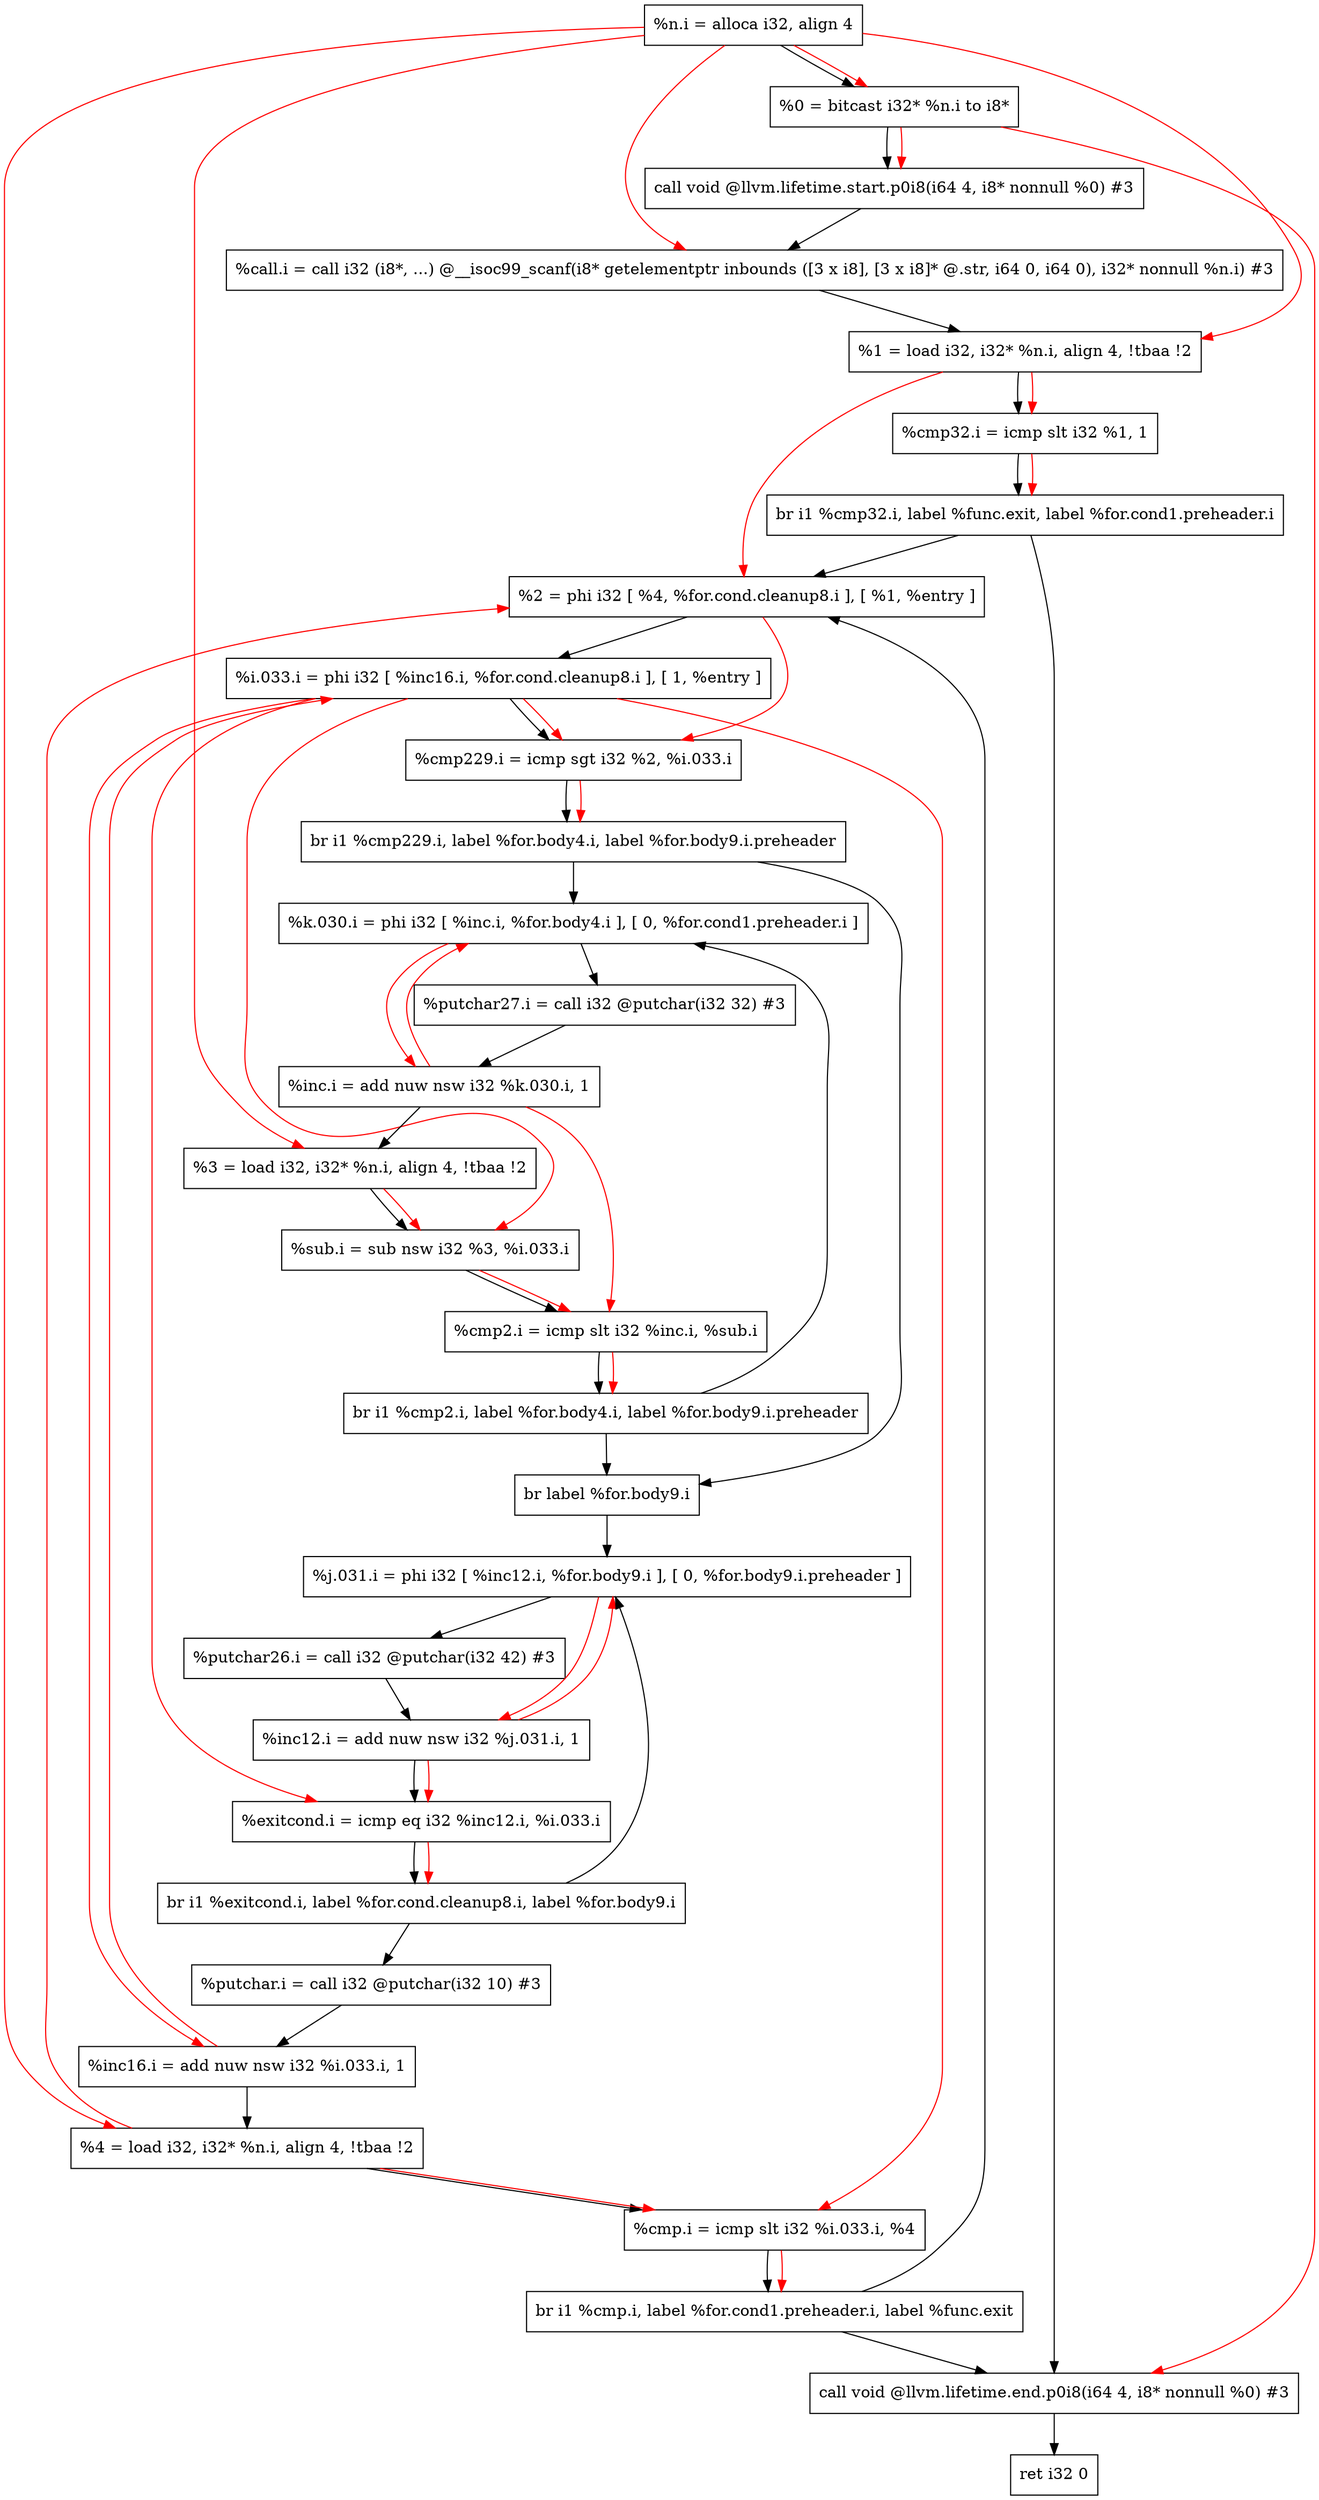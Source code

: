 digraph "CDFG for'main' function" {
	Node0x55b73a13ad88[shape=record, label="  %n.i = alloca i32, align 4"];
	Node0x55b73a13c5d8[shape=record, label="  %0 = bitcast i32* %n.i to i8*"];
	Node0x55b73a13e0d8[shape=record, label="  call void @llvm.lifetime.start.p0i8(i64 4, i8* nonnull %0) #3"];
	Node0x55b73a13e1c8[shape=record, label="  %call.i = call i32 (i8*, ...) @__isoc99_scanf(i8* getelementptr inbounds ([3 x i8], [3 x i8]* @.str, i64 0, i64 0), i32* nonnull %n.i) #3"];
	Node0x55b73a13c028[shape=record, label="  %1 = load i32, i32* %n.i, align 4, !tbaa !2"];
	Node0x55b73a13e2c0[shape=record, label="  %cmp32.i = icmp slt i32 %1, 1"];
	Node0x55b73a13e4f8[shape=record, label="  br i1 %cmp32.i, label %func.exit, label %for.cond1.preheader.i"];
	Node0x55b73a13e668[shape=record, label="  %2 = phi i32 [ %4, %for.cond.cleanup8.i ], [ %1, %entry ]"];
	Node0x55b73a13e7f8[shape=record, label="  %i.033.i = phi i32 [ %inc16.i, %for.cond.cleanup8.i ], [ 1, %entry ]"];
	Node0x55b73a13e8e0[shape=record, label="  %cmp229.i = icmp sgt i32 %2, %i.033.i"];
	Node0x55b73a13eb48[shape=record, label="  br i1 %cmp229.i, label %for.body4.i, label %for.body9.i.preheader"];
	Node0x55b73a13ebf8[shape=record, label="  br label %for.body9.i"];
	Node0x55b73a13eca8[shape=record, label="  %k.030.i = phi i32 [ %inc.i, %for.body4.i ], [ 0, %for.cond1.preheader.i ]"];
	Node0x55b73a13ef70[shape=record, label="  %putchar27.i = call i32 @putchar(i32 32) #3"];
	Node0x55b73a13f040[shape=record, label="  %inc.i = add nuw nsw i32 %k.030.i, 1"];
	Node0x55b73a13e988[shape=record, label="  %3 = load i32, i32* %n.i, align 4, !tbaa !2"];
	Node0x55b73a13f0b0[shape=record, label="  %sub.i = sub nsw i32 %3, %i.033.i"];
	Node0x55b73a13f930[shape=record, label="  %cmp2.i = icmp slt i32 %inc.i, %sub.i"];
	Node0x55b73a13f9d8[shape=record, label="  br i1 %cmp2.i, label %for.body4.i, label %for.body9.i.preheader"];
	Node0x55b73a13fa70[shape=record, label="  %putchar.i = call i32 @putchar(i32 10) #3"];
	Node0x55b73a13fb40[shape=record, label="  %inc16.i = add nuw nsw i32 %i.033.i, 1"];
	Node0x55b73a13e748[shape=record, label="  %4 = load i32, i32* %n.i, align 4, !tbaa !2"];
	Node0x55b73a13fc00[shape=record, label="  %cmp.i = icmp slt i32 %i.033.i, %4"];
	Node0x55b73a13fc88[shape=record, label="  br i1 %cmp.i, label %for.cond1.preheader.i, label %func.exit"];
	Node0x55b73a13fcf8[shape=record, label="  %j.031.i = phi i32 [ %inc12.i, %for.body9.i ], [ 0, %for.body9.i.preheader ]"];
	Node0x55b73a13fe20[shape=record, label="  %putchar26.i = call i32 @putchar(i32 42) #3"];
	Node0x55b73a13fef0[shape=record, label="  %inc12.i = add nuw nsw i32 %j.031.i, 1"];
	Node0x55b73a13ff60[shape=record, label="  %exitcond.i = icmp eq i32 %inc12.i, %i.033.i"];
	Node0x55b73a13ffe8[shape=record, label="  br i1 %exitcond.i, label %for.cond.cleanup8.i, label %for.body9.i"];
	Node0x55b73a1400b8[shape=record, label="  call void @llvm.lifetime.end.p0i8(i64 4, i8* nonnull %0) #3"];
	Node0x55b73a13e368[shape=record, label="  ret i32 0"];
	Node0x55b73a13ad88 -> Node0x55b73a13c5d8
	Node0x55b73a13c5d8 -> Node0x55b73a13e0d8
	Node0x55b73a13e0d8 -> Node0x55b73a13e1c8
	Node0x55b73a13e1c8 -> Node0x55b73a13c028
	Node0x55b73a13c028 -> Node0x55b73a13e2c0
	Node0x55b73a13e2c0 -> Node0x55b73a13e4f8
	Node0x55b73a13e4f8 -> Node0x55b73a1400b8
	Node0x55b73a13e4f8 -> Node0x55b73a13e668
	Node0x55b73a13e668 -> Node0x55b73a13e7f8
	Node0x55b73a13e7f8 -> Node0x55b73a13e8e0
	Node0x55b73a13e8e0 -> Node0x55b73a13eb48
	Node0x55b73a13eb48 -> Node0x55b73a13eca8
	Node0x55b73a13eb48 -> Node0x55b73a13ebf8
	Node0x55b73a13ebf8 -> Node0x55b73a13fcf8
	Node0x55b73a13eca8 -> Node0x55b73a13ef70
	Node0x55b73a13ef70 -> Node0x55b73a13f040
	Node0x55b73a13f040 -> Node0x55b73a13e988
	Node0x55b73a13e988 -> Node0x55b73a13f0b0
	Node0x55b73a13f0b0 -> Node0x55b73a13f930
	Node0x55b73a13f930 -> Node0x55b73a13f9d8
	Node0x55b73a13f9d8 -> Node0x55b73a13eca8
	Node0x55b73a13f9d8 -> Node0x55b73a13ebf8
	Node0x55b73a13fa70 -> Node0x55b73a13fb40
	Node0x55b73a13fb40 -> Node0x55b73a13e748
	Node0x55b73a13e748 -> Node0x55b73a13fc00
	Node0x55b73a13fc00 -> Node0x55b73a13fc88
	Node0x55b73a13fc88 -> Node0x55b73a13e668
	Node0x55b73a13fc88 -> Node0x55b73a1400b8
	Node0x55b73a13fcf8 -> Node0x55b73a13fe20
	Node0x55b73a13fe20 -> Node0x55b73a13fef0
	Node0x55b73a13fef0 -> Node0x55b73a13ff60
	Node0x55b73a13ff60 -> Node0x55b73a13ffe8
	Node0x55b73a13ffe8 -> Node0x55b73a13fa70
	Node0x55b73a13ffe8 -> Node0x55b73a13fcf8
	Node0x55b73a1400b8 -> Node0x55b73a13e368
edge [color=red]
	Node0x55b73a13ad88 -> Node0x55b73a13c5d8
	Node0x55b73a13c5d8 -> Node0x55b73a13e0d8
	Node0x55b73a13ad88 -> Node0x55b73a13e1c8
	Node0x55b73a13ad88 -> Node0x55b73a13c028
	Node0x55b73a13c028 -> Node0x55b73a13e2c0
	Node0x55b73a13e2c0 -> Node0x55b73a13e4f8
	Node0x55b73a13e748 -> Node0x55b73a13e668
	Node0x55b73a13c028 -> Node0x55b73a13e668
	Node0x55b73a13fb40 -> Node0x55b73a13e7f8
	Node0x55b73a13e668 -> Node0x55b73a13e8e0
	Node0x55b73a13e7f8 -> Node0x55b73a13e8e0
	Node0x55b73a13e8e0 -> Node0x55b73a13eb48
	Node0x55b73a13f040 -> Node0x55b73a13eca8
	Node0x55b73a13eca8 -> Node0x55b73a13f040
	Node0x55b73a13ad88 -> Node0x55b73a13e988
	Node0x55b73a13e988 -> Node0x55b73a13f0b0
	Node0x55b73a13e7f8 -> Node0x55b73a13f0b0
	Node0x55b73a13f040 -> Node0x55b73a13f930
	Node0x55b73a13f0b0 -> Node0x55b73a13f930
	Node0x55b73a13f930 -> Node0x55b73a13f9d8
	Node0x55b73a13e7f8 -> Node0x55b73a13fb40
	Node0x55b73a13ad88 -> Node0x55b73a13e748
	Node0x55b73a13e7f8 -> Node0x55b73a13fc00
	Node0x55b73a13e748 -> Node0x55b73a13fc00
	Node0x55b73a13fc00 -> Node0x55b73a13fc88
	Node0x55b73a13fef0 -> Node0x55b73a13fcf8
	Node0x55b73a13fcf8 -> Node0x55b73a13fef0
	Node0x55b73a13fef0 -> Node0x55b73a13ff60
	Node0x55b73a13e7f8 -> Node0x55b73a13ff60
	Node0x55b73a13ff60 -> Node0x55b73a13ffe8
	Node0x55b73a13c5d8 -> Node0x55b73a1400b8
}
